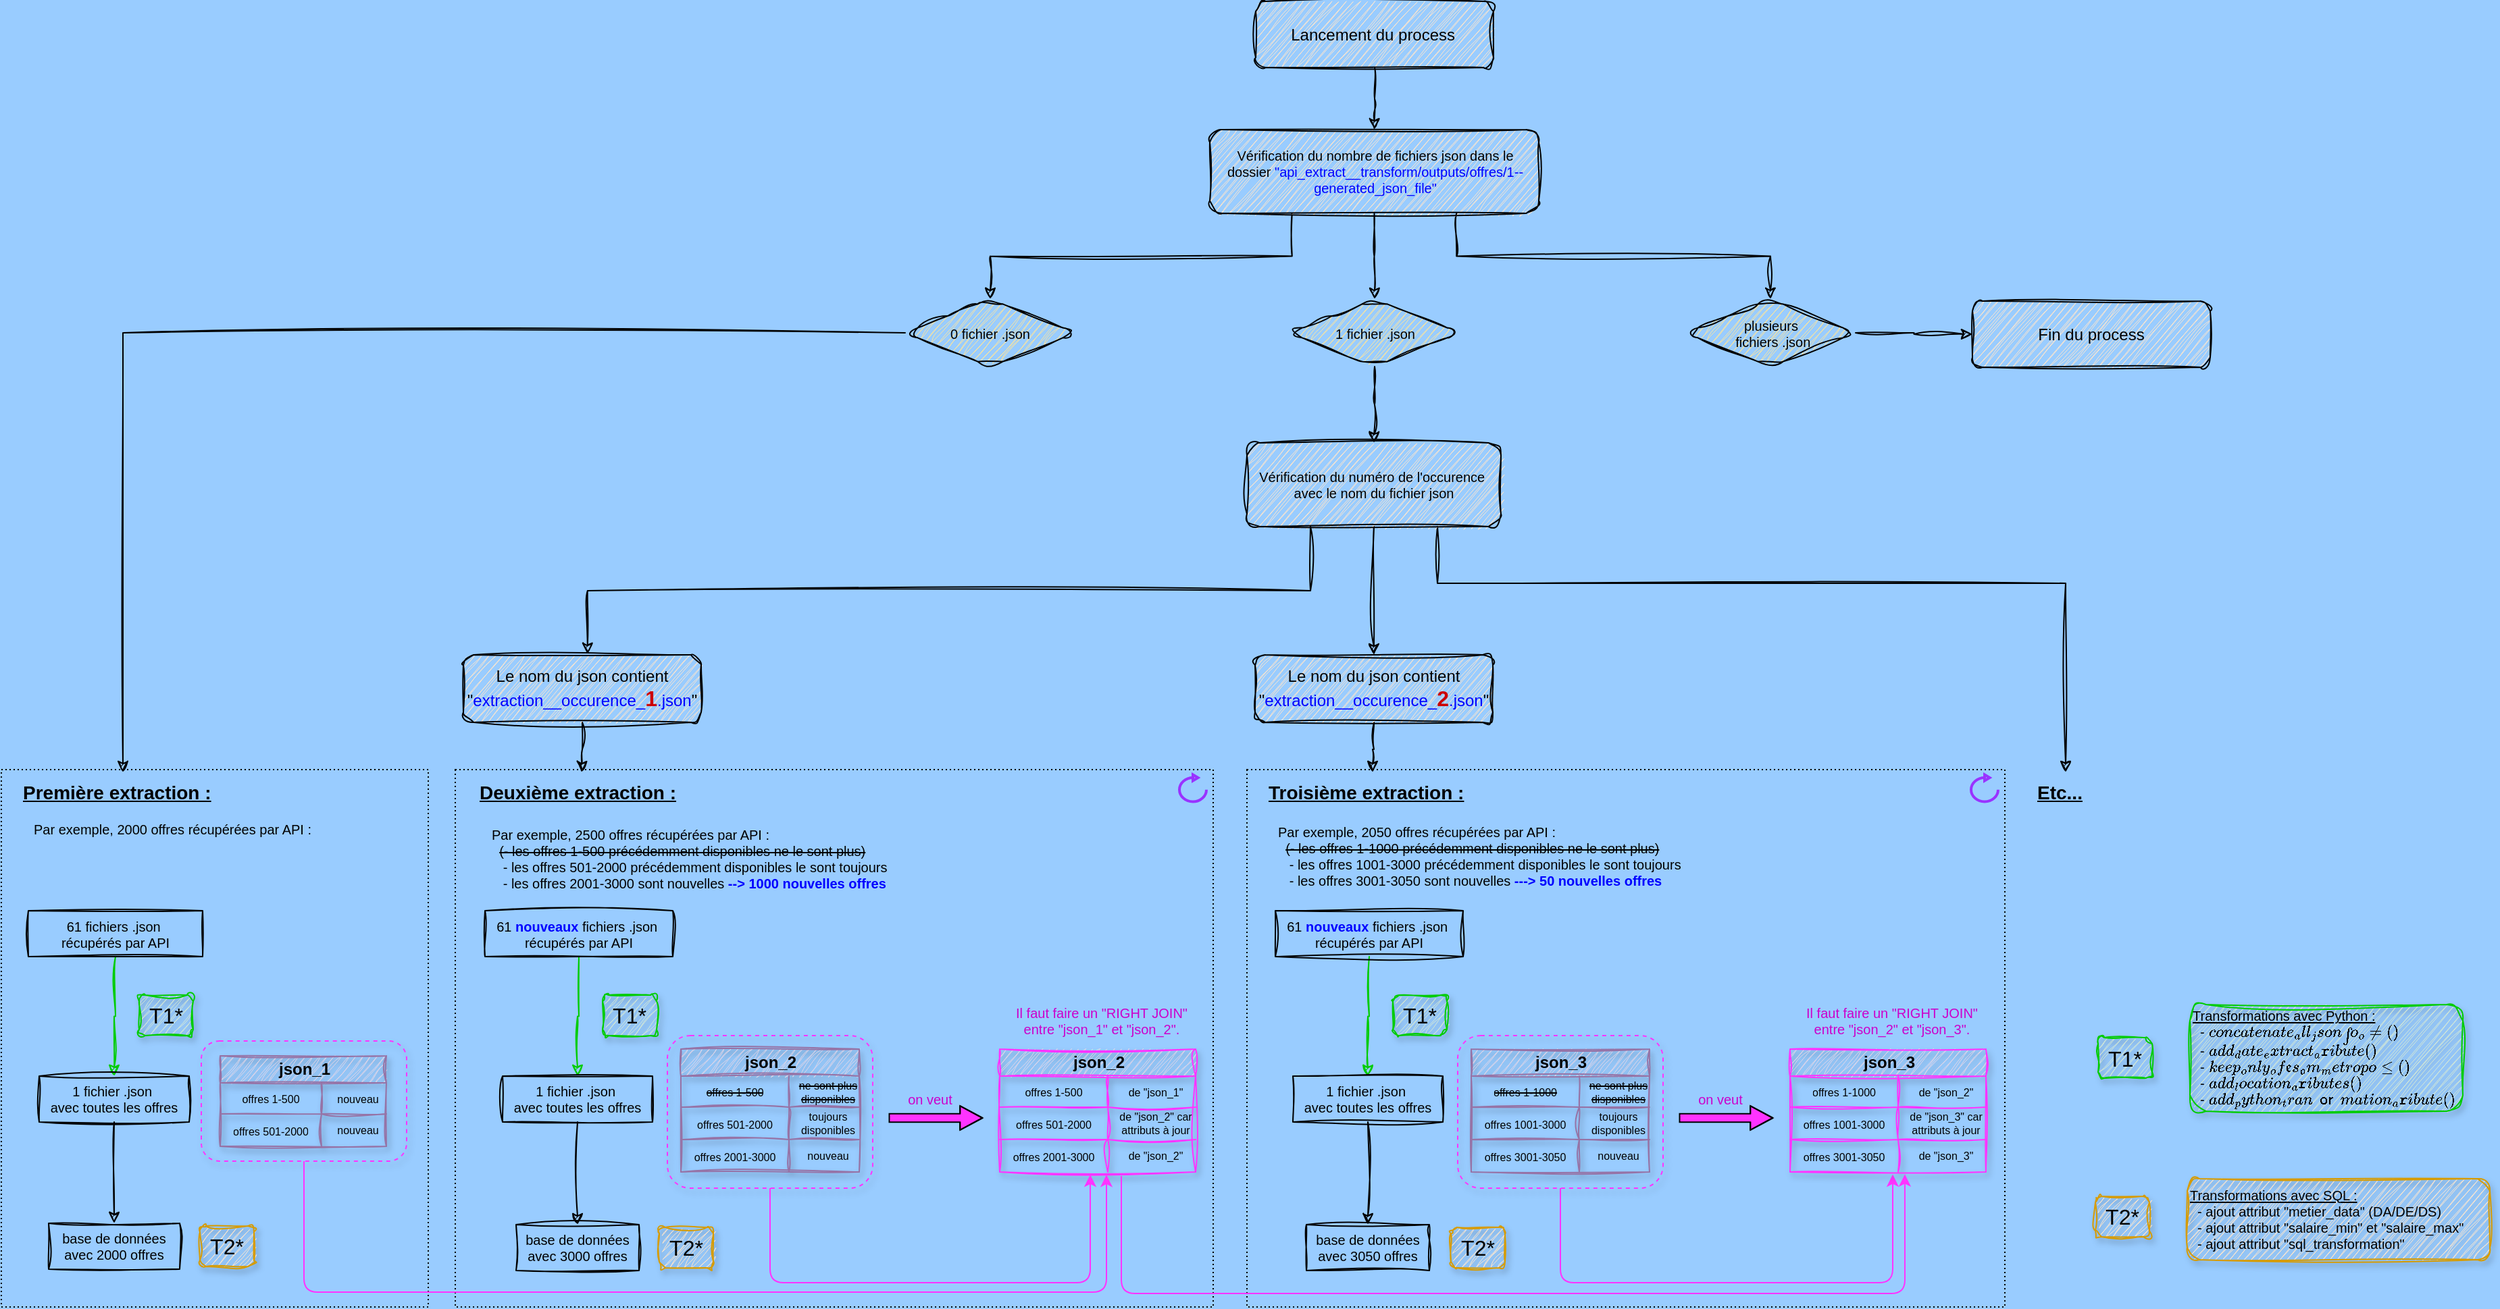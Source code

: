 <mxfile version="26.2.3">
  <diagram name="update-db" id="bgQNXmbIjB6IMPsISYZq">
    <mxGraphModel dx="6609" dy="1063" grid="0" gridSize="10" guides="1" tooltips="1" connect="1" arrows="1" fold="1" page="1" pageScale="1" pageWidth="4681" pageHeight="3300" background="#99CCFF" math="0" shadow="0">
      <root>
        <mxCell id="dW5WFOGfwR0lU1UXLjn_-0" />
        <mxCell id="dW5WFOGfwR0lU1UXLjn_-1" parent="dW5WFOGfwR0lU1UXLjn_-0" />
        <mxCell id="kLFAu0C1lm46THWvdxVZ-57" value="" style="rounded=0;whiteSpace=wrap;html=1;fillColor=none;shadow=0;fillStyle=zigzag-line;dashed=1;dashPattern=1 2;" parent="dW5WFOGfwR0lU1UXLjn_-1" vertex="1">
          <mxGeometry x="-3426" y="1331" width="561" height="398" as="geometry" />
        </mxCell>
        <mxCell id="kLFAu0C1lm46THWvdxVZ-56" value="" style="rounded=0;whiteSpace=wrap;html=1;fillColor=none;shadow=0;glass=0;dashed=1;dashPattern=1 2;" parent="dW5WFOGfwR0lU1UXLjn_-1" vertex="1">
          <mxGeometry x="-3762" y="1331" width="316" height="398" as="geometry" />
        </mxCell>
        <mxCell id="dW5WFOGfwR0lU1UXLjn_-63" value="" style="html=1;verticalLabelPosition=bottom;align=center;labelBackgroundColor=#ffffff;verticalAlign=top;strokeWidth=2;strokeColor=#9933FF;shadow=0;dashed=0;shape=mxgraph.ios7.icons.reload;fillColor=none;gradientColor=default;" parent="dW5WFOGfwR0lU1UXLjn_-1" vertex="1">
          <mxGeometry x="-2890" y="1334.75" width="20" height="20" as="geometry" />
        </mxCell>
        <mxCell id="dW5WFOGfwR0lU1UXLjn_-64" style="edgeStyle=orthogonalEdgeStyle;rounded=0;orthogonalLoop=1;jettySize=auto;html=1;entryX=0.5;entryY=0;entryDx=0;entryDy=0;sketch=1;curveFitting=1;jiggle=2;strokeColor=#00CC00;" parent="dW5WFOGfwR0lU1UXLjn_-1" source="dW5WFOGfwR0lU1UXLjn_-65" target="dW5WFOGfwR0lU1UXLjn_-67" edge="1">
          <mxGeometry relative="1" as="geometry" />
        </mxCell>
        <mxCell id="dW5WFOGfwR0lU1UXLjn_-65" value="61 fichiers .json&amp;nbsp;&lt;div&gt;récupérés par API&lt;/div&gt;" style="text;html=1;align=center;verticalAlign=middle;whiteSpace=wrap;rounded=0;fontSize=10;strokeColor=default;sketch=1;curveFitting=1;jiggle=2;" parent="dW5WFOGfwR0lU1UXLjn_-1" vertex="1">
          <mxGeometry x="-3742" y="1435.5" width="129" height="34" as="geometry" />
        </mxCell>
        <mxCell id="9G4bnOQ-HruWKw_7IolX-1" style="edgeStyle=orthogonalEdgeStyle;rounded=0;orthogonalLoop=1;jettySize=auto;html=1;entryX=0.5;entryY=0;entryDx=0;entryDy=0;sketch=1;curveFitting=1;jiggle=2;" parent="dW5WFOGfwR0lU1UXLjn_-1" source="dW5WFOGfwR0lU1UXLjn_-67" target="9G4bnOQ-HruWKw_7IolX-0" edge="1">
          <mxGeometry relative="1" as="geometry" />
        </mxCell>
        <mxCell id="dW5WFOGfwR0lU1UXLjn_-67" value="1 fichier .json&amp;nbsp;&lt;div&gt;avec toutes les offres&lt;/div&gt;" style="text;html=1;align=center;verticalAlign=middle;whiteSpace=wrap;rounded=0;fontSize=10;strokeColor=default;sketch=1;curveFitting=1;jiggle=2;" parent="dW5WFOGfwR0lU1UXLjn_-1" vertex="1">
          <mxGeometry x="-3734" y="1558" width="111" height="34" as="geometry" />
        </mxCell>
        <mxCell id="dW5WFOGfwR0lU1UXLjn_-68" value="T1*" style="text;html=1;align=center;verticalAlign=middle;whiteSpace=wrap;rounded=1;fontSize=16;fillColor=#d5e8d4;strokeColor=#00CC00;sketch=1;curveFitting=1;jiggle=2;shadow=1;" parent="dW5WFOGfwR0lU1UXLjn_-1" vertex="1">
          <mxGeometry x="-3660" y="1498" width="40" height="30" as="geometry" />
        </mxCell>
        <mxCell id="9G4bnOQ-HruWKw_7IolX-0" value="base de données&lt;div&gt;avec 2000 offres&lt;/div&gt;" style="text;html=1;align=center;verticalAlign=middle;whiteSpace=wrap;rounded=0;fontSize=10;strokeColor=default;sketch=1;curveFitting=1;jiggle=2;" parent="dW5WFOGfwR0lU1UXLjn_-1" vertex="1">
          <mxGeometry x="-3727" y="1667" width="97" height="34" as="geometry" />
        </mxCell>
        <mxCell id="kLFAu0C1lm46THWvdxVZ-3" value="&lt;u&gt;Transformations avec Python :&lt;/u&gt;&lt;div&gt;&lt;div&gt;&amp;nbsp; - `concatenate_all_json_into_one()`&lt;/div&gt;&lt;div&gt;&lt;span style=&quot;background-color: transparent; color: light-dark(rgb(0, 0, 0), rgb(255, 255, 255));&quot;&gt;&amp;nbsp; - `add_date_extract_attribute()`&lt;/span&gt;&lt;/div&gt;&lt;div&gt;&lt;span style=&quot;background-color: transparent; color: light-dark(rgb(0, 0, 0), rgb(255, 255, 255));&quot;&gt;&amp;nbsp; - `keep_only_offres_from_metropole()`&lt;/span&gt;&lt;/div&gt;&lt;div&gt;&lt;span style=&quot;background-color: transparent; color: light-dark(rgb(0, 0, 0), rgb(255, 255, 255));&quot;&gt;&amp;nbsp; - `add_location_attributes()`&lt;/span&gt;&lt;/div&gt;&lt;/div&gt;&lt;div&gt;&lt;span style=&quot;background-color: transparent; color: light-dark(rgb(0, 0, 0), rgb(255, 255, 255));&quot;&gt;&amp;nbsp; - `add_python_transformation_attribute()`&lt;/span&gt;&lt;/div&gt;" style="text;html=1;align=left;verticalAlign=middle;whiteSpace=wrap;rounded=1;fontSize=10;fillColor=#d5e8d4;strokeColor=#00CC00;sketch=1;curveFitting=1;jiggle=2;shadow=1;" parent="dW5WFOGfwR0lU1UXLjn_-1" vertex="1">
          <mxGeometry x="-2142" y="1505" width="202" height="79" as="geometry" />
        </mxCell>
        <mxCell id="kLFAu0C1lm46THWvdxVZ-4" value="T1*" style="text;html=1;align=center;verticalAlign=middle;whiteSpace=wrap;rounded=1;fontSize=16;fillColor=#d5e8d4;strokeColor=#00CC00;sketch=1;curveFitting=1;jiggle=2;shadow=1;" parent="dW5WFOGfwR0lU1UXLjn_-1" vertex="1">
          <mxGeometry x="-2210" y="1529.5" width="40" height="30" as="geometry" />
        </mxCell>
        <mxCell id="kLFAu0C1lm46THWvdxVZ-5" value="&lt;u&gt;Transformations avec SQL :&lt;/u&gt;&lt;div&gt;&lt;div&gt;&amp;nbsp; - ajout attribut &quot;metier_data&quot; (DA/DE/DS)&lt;/div&gt;&lt;/div&gt;&lt;div&gt;&amp;nbsp; - ajout attribut &quot;salaire_min&quot; et &quot;salaire_max&quot;&lt;/div&gt;&lt;div&gt;&amp;nbsp; - ajout attribut &quot;sql_transformation&quot;&lt;/div&gt;" style="text;html=1;align=left;verticalAlign=middle;whiteSpace=wrap;rounded=1;fontSize=10;fillColor=#ffe6cc;strokeColor=#d79b00;glass=0;sketch=1;curveFitting=1;jiggle=2;shadow=1;" parent="dW5WFOGfwR0lU1UXLjn_-1" vertex="1">
          <mxGeometry x="-2144" y="1634" width="224" height="60" as="geometry" />
        </mxCell>
        <mxCell id="kLFAu0C1lm46THWvdxVZ-7" value="T2*" style="text;html=1;align=center;verticalAlign=middle;whiteSpace=wrap;rounded=1;fontSize=16;fillColor=#ffe6cc;strokeColor=#d79b00;glass=0;sketch=1;curveFitting=1;jiggle=2;shadow=1;" parent="dW5WFOGfwR0lU1UXLjn_-1" vertex="1">
          <mxGeometry x="-3615" y="1669" width="40" height="30" as="geometry" />
        </mxCell>
        <mxCell id="kLFAu0C1lm46THWvdxVZ-8" value="T2*" style="text;html=1;align=center;verticalAlign=middle;whiteSpace=wrap;rounded=1;fontSize=16;fillColor=#ffe6cc;strokeColor=#d79b00;glass=0;sketch=1;curveFitting=1;jiggle=2;shadow=1;" parent="dW5WFOGfwR0lU1UXLjn_-1" vertex="1">
          <mxGeometry x="-2212" y="1647" width="40" height="30" as="geometry" />
        </mxCell>
        <mxCell id="kLFAu0C1lm46THWvdxVZ-9" style="edgeStyle=orthogonalEdgeStyle;rounded=0;orthogonalLoop=1;jettySize=auto;html=1;entryX=0.5;entryY=0;entryDx=0;entryDy=0;sketch=1;curveFitting=1;jiggle=2;strokeColor=#00CC00;" parent="dW5WFOGfwR0lU1UXLjn_-1" source="kLFAu0C1lm46THWvdxVZ-10" target="kLFAu0C1lm46THWvdxVZ-13" edge="1">
          <mxGeometry relative="1" as="geometry" />
        </mxCell>
        <mxCell id="kLFAu0C1lm46THWvdxVZ-10" value="61 &lt;font style=&quot;color: rgb(0, 0, 255);&quot;&gt;&lt;b&gt;nouveaux&lt;/b&gt;&lt;/font&gt; fichiers .json&amp;nbsp;&lt;div&gt;récupérés par API&lt;/div&gt;" style="text;html=1;align=center;verticalAlign=middle;whiteSpace=wrap;rounded=0;fontSize=10;strokeColor=default;sketch=1;curveFitting=1;jiggle=2;" parent="dW5WFOGfwR0lU1UXLjn_-1" vertex="1">
          <mxGeometry x="-3404" y="1435.5" width="139" height="34" as="geometry" />
        </mxCell>
        <mxCell id="kLFAu0C1lm46THWvdxVZ-12" style="edgeStyle=orthogonalEdgeStyle;rounded=0;orthogonalLoop=1;jettySize=auto;html=1;entryX=0.5;entryY=0;entryDx=0;entryDy=0;curved=0;sketch=1;curveFitting=1;jiggle=2;" parent="dW5WFOGfwR0lU1UXLjn_-1" source="kLFAu0C1lm46THWvdxVZ-13" target="kLFAu0C1lm46THWvdxVZ-15" edge="1">
          <mxGeometry relative="1" as="geometry" />
        </mxCell>
        <mxCell id="kLFAu0C1lm46THWvdxVZ-13" value="1 fichier .json&amp;nbsp;&lt;div&gt;avec toutes les offres&lt;/div&gt;" style="text;html=1;align=center;verticalAlign=middle;whiteSpace=wrap;rounded=0;fontSize=10;strokeColor=default;sketch=1;curveFitting=1;jiggle=2;" parent="dW5WFOGfwR0lU1UXLjn_-1" vertex="1">
          <mxGeometry x="-3391" y="1558" width="111" height="34" as="geometry" />
        </mxCell>
        <mxCell id="kLFAu0C1lm46THWvdxVZ-14" value="T1*" style="text;html=1;align=center;verticalAlign=middle;whiteSpace=wrap;rounded=1;fontSize=16;fillColor=#d5e8d4;strokeColor=#00CC00;sketch=1;curveFitting=1;jiggle=2;shadow=1;" parent="dW5WFOGfwR0lU1UXLjn_-1" vertex="1">
          <mxGeometry x="-3317" y="1498" width="40" height="30" as="geometry" />
        </mxCell>
        <mxCell id="kLFAu0C1lm46THWvdxVZ-15" value="base de données avec 3000 offres" style="text;html=1;align=center;verticalAlign=middle;whiteSpace=wrap;rounded=0;fontSize=10;strokeColor=default;sketch=1;curveFitting=1;jiggle=2;" parent="dW5WFOGfwR0lU1UXLjn_-1" vertex="1">
          <mxGeometry x="-3381" y="1668" width="91" height="34" as="geometry" />
        </mxCell>
        <mxCell id="kLFAu0C1lm46THWvdxVZ-16" value="T2*" style="text;html=1;align=center;verticalAlign=middle;whiteSpace=wrap;rounded=1;fontSize=16;fillColor=#ffe6cc;strokeColor=#d79b00;glass=0;sketch=1;curveFitting=1;jiggle=2;shadow=1;" parent="dW5WFOGfwR0lU1UXLjn_-1" vertex="1">
          <mxGeometry x="-3275" y="1670" width="40" height="30" as="geometry" />
        </mxCell>
        <mxCell id="kLFAu0C1lm46THWvdxVZ-17" value="json_1" style="shape=table;startSize=20;container=0;collapsible=0;childLayout=tableLayout;fixedRows=0;rowLines=1;fontStyle=1;align=center;resizeLast=0;html=1;sketch=1;curveFitting=1;jiggle=2;rounded=0;shadow=1;columnLines=1;swimlaneHead=1;swimlaneBody=1;horizontal=1;top=0;bottom=0;left=0;right=0;connectable=1;allowArrows=0;dropTarget=0;expand=0;editable=1;movable=1;resizable=1;rotatable=1;deletable=1;locked=0;fillColor=#e1d5e7;strokeColor=#9673a6;fontSize=12;" parent="dW5WFOGfwR0lU1UXLjn_-1" vertex="1">
          <mxGeometry x="-3600" y="1543" width="123" height="67.04" as="geometry" />
        </mxCell>
        <mxCell id="kLFAu0C1lm46THWvdxVZ-21" value="" style="shape=tableRow;horizontal=0;startSize=0;swimlaneHead=0;swimlaneBody=0;fillColor=none;collapsible=0;dropTarget=0;points=[[0,0.5],[1,0.5]];portConstraint=eastwest;top=0;left=0;right=0;bottom=0;" parent="kLFAu0C1lm46THWvdxVZ-17" vertex="1">
          <mxGeometry y="20" width="123" height="23" as="geometry" />
        </mxCell>
        <mxCell id="kLFAu0C1lm46THWvdxVZ-22" value="offres 1-500" style="shape=partialRectangle;connectable=0;fillColor=none;top=0;left=0;bottom=0;right=0;editable=1;overflow=hidden;whiteSpace=wrap;html=1;recursiveResize=1;expand=1;part=0;fixedWidth=0;comic=0;fontSize=8;" parent="kLFAu0C1lm46THWvdxVZ-21" vertex="1">
          <mxGeometry width="75" height="23" as="geometry">
            <mxRectangle width="75" height="23" as="alternateBounds" />
          </mxGeometry>
        </mxCell>
        <mxCell id="kLFAu0C1lm46THWvdxVZ-23" value="nouveau" style="shape=partialRectangle;connectable=0;fillColor=none;top=0;left=0;bottom=0;right=0;align=center;spacingLeft=6;overflow=hidden;whiteSpace=wrap;html=1;fontSize=8;" parent="kLFAu0C1lm46THWvdxVZ-21" vertex="1">
          <mxGeometry x="75" width="48" height="23" as="geometry">
            <mxRectangle width="48" height="23" as="alternateBounds" />
          </mxGeometry>
        </mxCell>
        <mxCell id="kLFAu0C1lm46THWvdxVZ-24" value="" style="shape=tableRow;horizontal=0;startSize=0;swimlaneHead=0;swimlaneBody=0;fillColor=none;collapsible=0;dropTarget=0;points=[[0,0.5],[1,0.5]];portConstraint=eastwest;top=0;left=0;right=0;bottom=0;" parent="kLFAu0C1lm46THWvdxVZ-17" vertex="1">
          <mxGeometry y="43" width="123" height="24" as="geometry" />
        </mxCell>
        <mxCell id="kLFAu0C1lm46THWvdxVZ-25" value="&lt;span style=&quot;font-size: 8px;&quot;&gt;offres 501-2000&lt;/span&gt;" style="shape=partialRectangle;connectable=0;fillColor=none;top=0;left=0;bottom=0;right=0;editable=1;overflow=hidden;whiteSpace=wrap;html=1;" parent="kLFAu0C1lm46THWvdxVZ-24" vertex="1">
          <mxGeometry width="75" height="24" as="geometry">
            <mxRectangle width="75" height="24" as="alternateBounds" />
          </mxGeometry>
        </mxCell>
        <mxCell id="kLFAu0C1lm46THWvdxVZ-26" value="nouveau" style="shape=partialRectangle;connectable=0;fillColor=none;top=0;left=0;bottom=0;right=0;align=center;spacingLeft=6;overflow=hidden;whiteSpace=wrap;html=1;fontSize=8;" parent="kLFAu0C1lm46THWvdxVZ-24" vertex="1">
          <mxGeometry x="75" width="48" height="24" as="geometry">
            <mxRectangle width="48" height="24" as="alternateBounds" />
          </mxGeometry>
        </mxCell>
        <mxCell id="kLFAu0C1lm46THWvdxVZ-41" value="&lt;font style=&quot;font-size: 14px;&quot;&gt;&lt;b&gt;&lt;u&gt;Deuxième extraction :&lt;br&gt;&lt;/u&gt;&lt;/b&gt;&lt;/font&gt;" style="text;html=1;align=left;verticalAlign=top;whiteSpace=wrap;rounded=0;fontSize=10;" parent="dW5WFOGfwR0lU1UXLjn_-1" vertex="1">
          <mxGeometry x="-3410" y="1333" width="155" height="39" as="geometry" />
        </mxCell>
        <mxCell id="kLFAu0C1lm46THWvdxVZ-42" value="&lt;div&gt;&lt;font style=&quot;font-size: 14px;&quot;&gt;&lt;b&gt;&lt;u&gt;Première extraction :&lt;/u&gt;&lt;/b&gt;&lt;/font&gt;&lt;/div&gt;" style="text;html=1;align=left;verticalAlign=top;whiteSpace=wrap;rounded=0;fontSize=10;" parent="dW5WFOGfwR0lU1UXLjn_-1" vertex="1">
          <mxGeometry x="-3748" y="1333" width="152" height="32" as="geometry" />
        </mxCell>
        <mxCell id="kLFAu0C1lm46THWvdxVZ-43" value="json_2" style="shape=table;startSize=20;container=0;collapsible=0;childLayout=tableLayout;fixedRows=0;rowLines=1;fontStyle=1;align=center;resizeLast=0;html=1;sketch=1;curveFitting=1;jiggle=2;rounded=0;shadow=1;columnLines=1;swimlaneHead=1;swimlaneBody=1;horizontal=1;top=0;bottom=0;left=0;right=0;connectable=1;allowArrows=0;dropTarget=0;expand=0;editable=1;movable=1;resizable=1;rotatable=1;deletable=1;locked=0;fillColor=#e1d5e7;strokeColor=#9673a6;fontSize=12;" parent="dW5WFOGfwR0lU1UXLjn_-1" vertex="1">
          <mxGeometry x="-3259" y="1538" width="132" height="91.04" as="geometry" />
        </mxCell>
        <mxCell id="kLFAu0C1lm46THWvdxVZ-44" value="" style="shape=tableRow;horizontal=0;startSize=0;swimlaneHead=0;swimlaneBody=0;fillColor=none;collapsible=0;dropTarget=0;points=[[0,0.5],[1,0.5]];portConstraint=eastwest;top=0;left=0;right=0;bottom=0;labelBackgroundColor=none;labelBorderColor=none;" parent="kLFAu0C1lm46THWvdxVZ-43" vertex="1">
          <mxGeometry y="20" width="132" height="23" as="geometry" />
        </mxCell>
        <mxCell id="kLFAu0C1lm46THWvdxVZ-45" value="&lt;strike&gt;offres 1-500&lt;/strike&gt;" style="shape=partialRectangle;connectable=0;fillColor=none;top=0;left=0;bottom=0;right=0;editable=1;overflow=hidden;whiteSpace=wrap;html=1;recursiveResize=1;expand=1;part=0;fixedWidth=0;comic=0;fontSize=8;textShadow=0;labelBackgroundColor=none;" parent="kLFAu0C1lm46THWvdxVZ-44" vertex="1">
          <mxGeometry width="80" height="23" as="geometry">
            <mxRectangle width="80" height="23" as="alternateBounds" />
          </mxGeometry>
        </mxCell>
        <mxCell id="kLFAu0C1lm46THWvdxVZ-46" value="&lt;strike&gt;ne sont plus disponibles&lt;/strike&gt;" style="shape=partialRectangle;connectable=0;fillColor=none;top=0;left=0;bottom=0;right=0;align=center;spacingLeft=6;overflow=hidden;whiteSpace=wrap;html=1;fontSize=8;" parent="kLFAu0C1lm46THWvdxVZ-44" vertex="1">
          <mxGeometry x="80" width="52" height="23" as="geometry">
            <mxRectangle width="52" height="23" as="alternateBounds" />
          </mxGeometry>
        </mxCell>
        <mxCell id="kLFAu0C1lm46THWvdxVZ-47" value="" style="shape=tableRow;horizontal=0;startSize=0;swimlaneHead=0;swimlaneBody=0;fillColor=none;collapsible=0;dropTarget=0;points=[[0,0.5],[1,0.5]];portConstraint=eastwest;top=0;left=0;right=0;bottom=0;" parent="kLFAu0C1lm46THWvdxVZ-43" vertex="1">
          <mxGeometry y="43" width="132" height="24" as="geometry" />
        </mxCell>
        <mxCell id="kLFAu0C1lm46THWvdxVZ-48" value="&lt;span style=&quot;font-size: 8px;&quot;&gt;offres 501-2000&lt;/span&gt;" style="shape=partialRectangle;connectable=0;fillColor=none;top=0;left=0;bottom=0;right=0;editable=1;overflow=hidden;whiteSpace=wrap;html=1;" parent="kLFAu0C1lm46THWvdxVZ-47" vertex="1">
          <mxGeometry width="80" height="24" as="geometry">
            <mxRectangle width="80" height="24" as="alternateBounds" />
          </mxGeometry>
        </mxCell>
        <mxCell id="kLFAu0C1lm46THWvdxVZ-49" value="toujours disponibles" style="shape=partialRectangle;connectable=0;fillColor=none;top=0;left=0;bottom=0;right=0;align=center;spacingLeft=6;overflow=hidden;whiteSpace=wrap;html=1;fontSize=8;" parent="kLFAu0C1lm46THWvdxVZ-47" vertex="1">
          <mxGeometry x="80" width="52" height="24" as="geometry">
            <mxRectangle width="52" height="24" as="alternateBounds" />
          </mxGeometry>
        </mxCell>
        <mxCell id="kLFAu0C1lm46THWvdxVZ-53" value="" style="shape=tableRow;horizontal=0;startSize=0;swimlaneHead=0;swimlaneBody=0;fillColor=none;collapsible=0;dropTarget=0;points=[[0,0.5],[1,0.5]];portConstraint=eastwest;top=0;left=0;right=0;bottom=0;" parent="kLFAu0C1lm46THWvdxVZ-43" vertex="1">
          <mxGeometry y="67" width="132" height="24" as="geometry" />
        </mxCell>
        <mxCell id="kLFAu0C1lm46THWvdxVZ-54" value="&lt;span style=&quot;font-size: 8px;&quot;&gt;offres 2001-3000&lt;/span&gt;" style="shape=partialRectangle;connectable=0;fillColor=none;top=0;left=0;bottom=0;right=0;editable=1;overflow=hidden;whiteSpace=wrap;html=1;" parent="kLFAu0C1lm46THWvdxVZ-53" vertex="1">
          <mxGeometry width="80" height="24" as="geometry">
            <mxRectangle width="80" height="24" as="alternateBounds" />
          </mxGeometry>
        </mxCell>
        <mxCell id="kLFAu0C1lm46THWvdxVZ-55" value="nouveau" style="shape=partialRectangle;connectable=0;fillColor=none;top=0;left=0;bottom=0;right=0;align=center;spacingLeft=6;overflow=hidden;whiteSpace=wrap;html=1;fontSize=8;" parent="kLFAu0C1lm46THWvdxVZ-53" vertex="1">
          <mxGeometry x="80" width="52" height="24" as="geometry">
            <mxRectangle width="52" height="24" as="alternateBounds" />
          </mxGeometry>
        </mxCell>
        <mxCell id="kLFAu0C1lm46THWvdxVZ-58" value="json_2" style="shape=table;startSize=20;container=0;collapsible=0;childLayout=tableLayout;fixedRows=0;rowLines=1;fontStyle=1;align=center;resizeLast=0;html=1;sketch=1;curveFitting=1;jiggle=2;rounded=0;shadow=1;columnLines=1;swimlaneHead=1;swimlaneBody=1;horizontal=1;top=0;bottom=0;left=0;right=0;connectable=1;allowArrows=0;dropTarget=0;expand=0;editable=1;movable=1;resizable=1;rotatable=1;deletable=1;locked=0;fillColor=#e1d5e7;strokeColor=#FF33FF;fontSize=12;" parent="dW5WFOGfwR0lU1UXLjn_-1" vertex="1">
          <mxGeometry x="-3023" y="1538" width="145" height="91.04" as="geometry" />
        </mxCell>
        <mxCell id="kLFAu0C1lm46THWvdxVZ-59" value="" style="shape=tableRow;horizontal=0;startSize=0;swimlaneHead=0;swimlaneBody=0;fillColor=none;collapsible=0;dropTarget=0;points=[[0,0.5],[1,0.5]];portConstraint=eastwest;top=0;left=0;right=0;bottom=0;labelBackgroundColor=none;labelBorderColor=none;" parent="kLFAu0C1lm46THWvdxVZ-58" vertex="1">
          <mxGeometry y="20" width="145" height="23" as="geometry" />
        </mxCell>
        <mxCell id="kLFAu0C1lm46THWvdxVZ-60" value="offres 1-500" style="shape=partialRectangle;connectable=0;fillColor=none;top=0;left=0;bottom=0;right=0;editable=1;overflow=hidden;whiteSpace=wrap;html=1;recursiveResize=1;expand=1;part=0;fixedWidth=0;comic=0;fontSize=8;textShadow=0;labelBackgroundColor=none;" parent="kLFAu0C1lm46THWvdxVZ-59" vertex="1">
          <mxGeometry width="80" height="23" as="geometry">
            <mxRectangle width="80" height="23" as="alternateBounds" />
          </mxGeometry>
        </mxCell>
        <mxCell id="kLFAu0C1lm46THWvdxVZ-61" value="de &quot;json_1&quot;" style="shape=partialRectangle;connectable=0;fillColor=none;top=0;left=0;bottom=0;right=0;align=center;spacingLeft=6;overflow=hidden;whiteSpace=wrap;html=1;fontSize=8;" parent="kLFAu0C1lm46THWvdxVZ-59" vertex="1">
          <mxGeometry x="80" width="65" height="23" as="geometry">
            <mxRectangle width="65" height="23" as="alternateBounds" />
          </mxGeometry>
        </mxCell>
        <mxCell id="kLFAu0C1lm46THWvdxVZ-62" value="" style="shape=tableRow;horizontal=0;startSize=0;swimlaneHead=0;swimlaneBody=0;fillColor=none;collapsible=0;dropTarget=0;points=[[0,0.5],[1,0.5]];portConstraint=eastwest;top=0;left=0;right=0;bottom=0;" parent="kLFAu0C1lm46THWvdxVZ-58" vertex="1">
          <mxGeometry y="43" width="145" height="24" as="geometry" />
        </mxCell>
        <mxCell id="kLFAu0C1lm46THWvdxVZ-63" value="&lt;span style=&quot;font-size: 8px;&quot;&gt;offres 501-2000&lt;/span&gt;" style="shape=partialRectangle;connectable=0;fillColor=none;top=0;left=0;bottom=0;right=0;editable=1;overflow=hidden;whiteSpace=wrap;html=1;" parent="kLFAu0C1lm46THWvdxVZ-62" vertex="1">
          <mxGeometry width="80" height="24" as="geometry">
            <mxRectangle width="80" height="24" as="alternateBounds" />
          </mxGeometry>
        </mxCell>
        <mxCell id="kLFAu0C1lm46THWvdxVZ-64" value="de &quot;json_2&quot;&amp;nbsp;&lt;span style=&quot;background-color: transparent; color: light-dark(rgb(0, 0, 0), rgb(255, 255, 255));&quot;&gt;car attributs à jour&lt;/span&gt;" style="shape=partialRectangle;connectable=0;fillColor=none;top=0;left=0;bottom=0;right=0;align=center;spacingLeft=6;overflow=hidden;whiteSpace=wrap;html=1;fontSize=8;" parent="kLFAu0C1lm46THWvdxVZ-62" vertex="1">
          <mxGeometry x="80" width="65" height="24" as="geometry">
            <mxRectangle width="65" height="24" as="alternateBounds" />
          </mxGeometry>
        </mxCell>
        <mxCell id="kLFAu0C1lm46THWvdxVZ-65" value="" style="shape=tableRow;horizontal=0;startSize=0;swimlaneHead=0;swimlaneBody=0;fillColor=none;collapsible=0;dropTarget=0;points=[[0,0.5],[1,0.5]];portConstraint=eastwest;top=0;left=0;right=0;bottom=0;" parent="kLFAu0C1lm46THWvdxVZ-58" vertex="1">
          <mxGeometry y="67" width="145" height="24" as="geometry" />
        </mxCell>
        <mxCell id="kLFAu0C1lm46THWvdxVZ-66" value="&lt;span style=&quot;font-size: 8px;&quot;&gt;offres 2001-3000&lt;/span&gt;" style="shape=partialRectangle;connectable=0;fillColor=none;top=0;left=0;bottom=0;right=0;editable=1;overflow=hidden;whiteSpace=wrap;html=1;" parent="kLFAu0C1lm46THWvdxVZ-65" vertex="1">
          <mxGeometry width="80" height="24" as="geometry">
            <mxRectangle width="80" height="24" as="alternateBounds" />
          </mxGeometry>
        </mxCell>
        <mxCell id="kLFAu0C1lm46THWvdxVZ-67" value="de &quot;json_2&quot;" style="shape=partialRectangle;connectable=0;fillColor=none;top=0;left=0;bottom=0;right=0;align=center;spacingLeft=6;overflow=hidden;whiteSpace=wrap;html=1;fontSize=8;" parent="kLFAu0C1lm46THWvdxVZ-65" vertex="1">
          <mxGeometry x="80" width="65" height="24" as="geometry">
            <mxRectangle width="65" height="24" as="alternateBounds" />
          </mxGeometry>
        </mxCell>
        <mxCell id="kLFAu0C1lm46THWvdxVZ-75" value="" style="rounded=1;whiteSpace=wrap;html=1;fillColor=none;shadow=1;dashed=1;strokeColor=#FF33FF;strokeWidth=1;" parent="dW5WFOGfwR0lU1UXLjn_-1" vertex="1">
          <mxGeometry x="-3614" y="1532" width="152" height="89" as="geometry" />
        </mxCell>
        <mxCell id="kLFAu0C1lm46THWvdxVZ-76" value="" style="rounded=1;whiteSpace=wrap;html=1;fillColor=none;shadow=1;dashed=1;strokeColor=#FF33FF;strokeWidth=1;" parent="dW5WFOGfwR0lU1UXLjn_-1" vertex="1">
          <mxGeometry x="-3269" y="1528" width="152" height="113" as="geometry" />
        </mxCell>
        <mxCell id="kLFAu0C1lm46THWvdxVZ-81" style="edgeStyle=orthogonalEdgeStyle;rounded=1;orthogonalLoop=1;jettySize=auto;html=1;exitX=0.5;exitY=1;exitDx=0;exitDy=0;curved=0;strokeColor=#FF33FF;" parent="dW5WFOGfwR0lU1UXLjn_-1" source="kLFAu0C1lm46THWvdxVZ-76" edge="1">
          <mxGeometry relative="1" as="geometry">
            <mxPoint x="-2956" y="1631" as="targetPoint" />
            <Array as="points">
              <mxPoint x="-3193" y="1711" />
              <mxPoint x="-2956" y="1711" />
              <mxPoint x="-2956" y="1631" />
            </Array>
          </mxGeometry>
        </mxCell>
        <mxCell id="kLFAu0C1lm46THWvdxVZ-83" style="edgeStyle=orthogonalEdgeStyle;rounded=1;orthogonalLoop=1;jettySize=auto;html=1;entryX=0.859;entryY=0.754;entryDx=0;entryDy=0;entryPerimeter=0;curved=0;exitX=0.5;exitY=1;exitDx=0;exitDy=0;strokeColor=#FF33FF;" parent="dW5WFOGfwR0lU1UXLjn_-1" source="kLFAu0C1lm46THWvdxVZ-75" target="kLFAu0C1lm46THWvdxVZ-57" edge="1">
          <mxGeometry relative="1" as="geometry">
            <mxPoint x="-3580.98" y="1621.001" as="sourcePoint" />
            <mxPoint x="-2971.125" y="1632.306" as="targetPoint" />
            <Array as="points">
              <mxPoint x="-3538" y="1718" />
              <mxPoint x="-2944" y="1718" />
              <mxPoint x="-2944" y="1631" />
            </Array>
          </mxGeometry>
        </mxCell>
        <mxCell id="kLFAu0C1lm46THWvdxVZ-84" value="" style="shape=flexArrow;endArrow=classic;html=1;rounded=0;endWidth=10.465;endSize=5.212;width=6.296;fillColor=#FF33FF;" parent="dW5WFOGfwR0lU1UXLjn_-1" edge="1">
          <mxGeometry width="50" height="50" relative="1" as="geometry">
            <mxPoint x="-3105.25" y="1589" as="sourcePoint" />
            <mxPoint x="-3035.25" y="1589" as="targetPoint" />
            <Array as="points">
              <mxPoint x="-3094.25" y="1589" />
              <mxPoint x="-3073.25" y="1589" />
            </Array>
          </mxGeometry>
        </mxCell>
        <mxCell id="kLFAu0C1lm46THWvdxVZ-85" value="&lt;font style=&quot;color: rgb(204, 0, 204);&quot;&gt;Il faut faire un &quot;RIGHT JOIN&quot; entre &quot;json_1&quot; et &quot;json_2&quot;.&lt;/font&gt;" style="text;html=1;align=center;verticalAlign=middle;whiteSpace=wrap;rounded=0;fontSize=10;strokeColor=none;sketch=1;curveFitting=1;jiggle=2;fillColor=none;" parent="dW5WFOGfwR0lU1UXLjn_-1" vertex="1">
          <mxGeometry x="-3017" y="1500" width="139" height="34" as="geometry" />
        </mxCell>
        <mxCell id="kLFAu0C1lm46THWvdxVZ-88" value="&lt;font style=&quot;color: rgb(204, 0, 204);&quot;&gt;on veut&lt;/font&gt;" style="text;html=1;align=center;verticalAlign=middle;whiteSpace=wrap;rounded=0;fontSize=10;strokeColor=none;sketch=1;curveFitting=1;jiggle=2;fillColor=none;" parent="dW5WFOGfwR0lU1UXLjn_-1" vertex="1">
          <mxGeometry x="-3100" y="1558" width="51" height="34" as="geometry" />
        </mxCell>
        <mxCell id="kLFAu0C1lm46THWvdxVZ-89" style="edgeStyle=orthogonalEdgeStyle;rounded=0;orthogonalLoop=1;jettySize=auto;html=1;entryX=0.5;entryY=0;entryDx=0;entryDy=0;sketch=1;curveFitting=1;jiggle=2;strokeColor=#00CC00;" parent="dW5WFOGfwR0lU1UXLjn_-1" source="kLFAu0C1lm46THWvdxVZ-95" target="kLFAu0C1lm46THWvdxVZ-96" edge="1">
          <mxGeometry relative="1" as="geometry" />
        </mxCell>
        <mxCell id="kLFAu0C1lm46THWvdxVZ-93" value="" style="rounded=0;whiteSpace=wrap;html=1;fillColor=none;shadow=0;fillStyle=zigzag-line;dashed=1;dashPattern=1 2;" parent="dW5WFOGfwR0lU1UXLjn_-1" vertex="1">
          <mxGeometry x="-2840" y="1331" width="561" height="398" as="geometry" />
        </mxCell>
        <mxCell id="kLFAu0C1lm46THWvdxVZ-90" style="edgeStyle=orthogonalEdgeStyle;rounded=0;orthogonalLoop=1;jettySize=auto;html=1;entryX=0.5;entryY=0;entryDx=0;entryDy=0;sketch=1;curveFitting=1;jiggle=2;" parent="dW5WFOGfwR0lU1UXLjn_-1" source="kLFAu0C1lm46THWvdxVZ-96" target="kLFAu0C1lm46THWvdxVZ-98" edge="1">
          <mxGeometry relative="1" as="geometry" />
        </mxCell>
        <mxCell id="kLFAu0C1lm46THWvdxVZ-91" style="edgeStyle=orthogonalEdgeStyle;rounded=1;orthogonalLoop=1;jettySize=auto;html=1;exitX=0.5;exitY=1;exitDx=0;exitDy=0;curved=0;strokeColor=#FF33FF;entryX=0.521;entryY=1.08;entryDx=0;entryDy=0;entryPerimeter=0;" parent="dW5WFOGfwR0lU1UXLjn_-1" source="kLFAu0C1lm46THWvdxVZ-121" target="kLFAu0C1lm46THWvdxVZ-118" edge="1">
          <mxGeometry relative="1" as="geometry">
            <mxPoint x="-2382" y="1632" as="targetPoint" />
            <Array as="points">
              <mxPoint x="-2608" y="1711" />
              <mxPoint x="-2362" y="1711" />
              <mxPoint x="-2362" y="1631" />
            </Array>
          </mxGeometry>
        </mxCell>
        <mxCell id="kLFAu0C1lm46THWvdxVZ-92" value="" style="shape=flexArrow;endArrow=classic;html=1;rounded=0;endWidth=10.465;endSize=5.212;width=6.296;fillColor=#FF33FF;" parent="dW5WFOGfwR0lU1UXLjn_-1" edge="1">
          <mxGeometry width="50" height="50" relative="1" as="geometry">
            <mxPoint x="-2520.25" y="1589" as="sourcePoint" />
            <mxPoint x="-2450.25" y="1589" as="targetPoint" />
            <Array as="points">
              <mxPoint x="-2509.25" y="1589" />
              <mxPoint x="-2488.25" y="1589" />
            </Array>
          </mxGeometry>
        </mxCell>
        <mxCell id="kLFAu0C1lm46THWvdxVZ-94" value="" style="html=1;verticalLabelPosition=bottom;align=center;labelBackgroundColor=#ffffff;verticalAlign=top;strokeWidth=2;strokeColor=#9933FF;shadow=0;dashed=0;shape=mxgraph.ios7.icons.reload;fillColor=none;gradientColor=default;" parent="dW5WFOGfwR0lU1UXLjn_-1" vertex="1">
          <mxGeometry x="-2304" y="1334.75" width="20" height="20" as="geometry" />
        </mxCell>
        <mxCell id="kLFAu0C1lm46THWvdxVZ-95" value="61 &lt;font style=&quot;color: rgb(0, 0, 255);&quot;&gt;&lt;b&gt;nouveaux&lt;/b&gt;&lt;/font&gt; fichiers .json&amp;nbsp;&lt;div&gt;récupérés par API&lt;/div&gt;" style="text;html=1;align=center;verticalAlign=middle;whiteSpace=wrap;rounded=0;fontSize=10;strokeColor=default;sketch=1;curveFitting=1;jiggle=2;" parent="dW5WFOGfwR0lU1UXLjn_-1" vertex="1">
          <mxGeometry x="-2819" y="1435.5" width="139" height="34" as="geometry" />
        </mxCell>
        <mxCell id="kLFAu0C1lm46THWvdxVZ-96" value="1 fichier .json&amp;nbsp;&lt;div&gt;avec toutes les offres&lt;/div&gt;" style="text;html=1;align=center;verticalAlign=middle;whiteSpace=wrap;rounded=0;fontSize=10;strokeColor=default;sketch=1;curveFitting=1;jiggle=2;" parent="dW5WFOGfwR0lU1UXLjn_-1" vertex="1">
          <mxGeometry x="-2806" y="1558" width="111" height="34" as="geometry" />
        </mxCell>
        <mxCell id="kLFAu0C1lm46THWvdxVZ-97" value="T1*" style="text;html=1;align=center;verticalAlign=middle;whiteSpace=wrap;rounded=1;fontSize=16;fillColor=#d5e8d4;strokeColor=#00CC00;sketch=1;curveFitting=1;jiggle=2;shadow=1;" parent="dW5WFOGfwR0lU1UXLjn_-1" vertex="1">
          <mxGeometry x="-2732" y="1498" width="40" height="30" as="geometry" />
        </mxCell>
        <mxCell id="kLFAu0C1lm46THWvdxVZ-98" value="base de données avec 3050 offres" style="text;html=1;align=center;verticalAlign=middle;whiteSpace=wrap;rounded=0;fontSize=10;strokeColor=default;sketch=1;curveFitting=1;jiggle=2;" parent="dW5WFOGfwR0lU1UXLjn_-1" vertex="1">
          <mxGeometry x="-2796" y="1668" width="91" height="34" as="geometry" />
        </mxCell>
        <mxCell id="kLFAu0C1lm46THWvdxVZ-99" value="T2*" style="text;html=1;align=center;verticalAlign=middle;whiteSpace=wrap;rounded=1;fontSize=16;fillColor=#ffe6cc;strokeColor=#d79b00;glass=0;sketch=1;curveFitting=1;jiggle=2;shadow=1;" parent="dW5WFOGfwR0lU1UXLjn_-1" vertex="1">
          <mxGeometry x="-2689" y="1670" width="40" height="30" as="geometry" />
        </mxCell>
        <mxCell id="kLFAu0C1lm46THWvdxVZ-100" value="&lt;div&gt;&lt;font style=&quot;font-size: 14px;&quot;&gt;&lt;b&gt;&lt;u&gt;Troisième extraction :&lt;/u&gt;&lt;/b&gt;&lt;/font&gt;&lt;/div&gt;" style="text;html=1;align=left;verticalAlign=top;whiteSpace=wrap;rounded=0;fontSize=10;" parent="dW5WFOGfwR0lU1UXLjn_-1" vertex="1">
          <mxGeometry x="-2826" y="1333" width="158" height="27" as="geometry" />
        </mxCell>
        <mxCell id="kLFAu0C1lm46THWvdxVZ-121" value="" style="rounded=1;whiteSpace=wrap;html=1;fillColor=none;shadow=1;dashed=1;strokeColor=#FF33FF;strokeWidth=1;" parent="dW5WFOGfwR0lU1UXLjn_-1" vertex="1">
          <mxGeometry x="-2684" y="1528" width="152" height="113" as="geometry" />
        </mxCell>
        <mxCell id="kLFAu0C1lm46THWvdxVZ-101" value="json_3" style="shape=table;startSize=20;container=0;collapsible=0;childLayout=tableLayout;fixedRows=0;rowLines=1;fontStyle=1;align=center;resizeLast=0;html=1;sketch=1;curveFitting=1;jiggle=2;rounded=0;shadow=1;columnLines=1;swimlaneHead=1;swimlaneBody=1;horizontal=1;top=0;bottom=0;left=0;right=0;connectable=1;allowArrows=0;dropTarget=0;expand=0;editable=1;movable=1;resizable=1;rotatable=1;deletable=1;locked=0;fillColor=#e1d5e7;strokeColor=#9673a6;fontSize=12;" parent="dW5WFOGfwR0lU1UXLjn_-1" vertex="1">
          <mxGeometry x="-2674" y="1538" width="132" height="91.04" as="geometry" />
        </mxCell>
        <mxCell id="kLFAu0C1lm46THWvdxVZ-102" value="" style="shape=tableRow;horizontal=0;startSize=0;swimlaneHead=0;swimlaneBody=0;fillColor=none;collapsible=0;dropTarget=0;points=[[0,0.5],[1,0.5]];portConstraint=eastwest;top=0;left=0;right=0;bottom=0;labelBackgroundColor=none;labelBorderColor=none;" parent="kLFAu0C1lm46THWvdxVZ-101" vertex="1">
          <mxGeometry y="20" width="132" height="23" as="geometry" />
        </mxCell>
        <mxCell id="kLFAu0C1lm46THWvdxVZ-103" value="&lt;strike&gt;offres 1-1000&lt;/strike&gt;" style="shape=partialRectangle;connectable=0;fillColor=none;top=0;left=0;bottom=0;right=0;editable=1;overflow=hidden;whiteSpace=wrap;html=1;recursiveResize=1;expand=1;part=0;fixedWidth=0;comic=0;fontSize=8;textShadow=0;labelBackgroundColor=none;" parent="kLFAu0C1lm46THWvdxVZ-102" vertex="1">
          <mxGeometry width="80" height="23" as="geometry">
            <mxRectangle width="80" height="23" as="alternateBounds" />
          </mxGeometry>
        </mxCell>
        <mxCell id="kLFAu0C1lm46THWvdxVZ-104" value="&lt;strike&gt;ne sont plus disponibles&lt;/strike&gt;" style="shape=partialRectangle;connectable=0;fillColor=none;top=0;left=0;bottom=0;right=0;align=center;spacingLeft=6;overflow=hidden;whiteSpace=wrap;html=1;fontSize=8;" parent="kLFAu0C1lm46THWvdxVZ-102" vertex="1">
          <mxGeometry x="80" width="52" height="23" as="geometry">
            <mxRectangle width="52" height="23" as="alternateBounds" />
          </mxGeometry>
        </mxCell>
        <mxCell id="kLFAu0C1lm46THWvdxVZ-105" value="" style="shape=tableRow;horizontal=0;startSize=0;swimlaneHead=0;swimlaneBody=0;fillColor=none;collapsible=0;dropTarget=0;points=[[0,0.5],[1,0.5]];portConstraint=eastwest;top=0;left=0;right=0;bottom=0;" parent="kLFAu0C1lm46THWvdxVZ-101" vertex="1">
          <mxGeometry y="43" width="132" height="24" as="geometry" />
        </mxCell>
        <mxCell id="kLFAu0C1lm46THWvdxVZ-106" value="&lt;span style=&quot;font-size: 8px;&quot;&gt;offres 1001-3000&lt;/span&gt;" style="shape=partialRectangle;connectable=0;fillColor=none;top=0;left=0;bottom=0;right=0;editable=1;overflow=hidden;whiteSpace=wrap;html=1;" parent="kLFAu0C1lm46THWvdxVZ-105" vertex="1">
          <mxGeometry width="80" height="24" as="geometry">
            <mxRectangle width="80" height="24" as="alternateBounds" />
          </mxGeometry>
        </mxCell>
        <mxCell id="kLFAu0C1lm46THWvdxVZ-107" value="toujours disponibles" style="shape=partialRectangle;connectable=0;fillColor=none;top=0;left=0;bottom=0;right=0;align=center;spacingLeft=6;overflow=hidden;whiteSpace=wrap;html=1;fontSize=8;" parent="kLFAu0C1lm46THWvdxVZ-105" vertex="1">
          <mxGeometry x="80" width="52" height="24" as="geometry">
            <mxRectangle width="52" height="24" as="alternateBounds" />
          </mxGeometry>
        </mxCell>
        <mxCell id="kLFAu0C1lm46THWvdxVZ-108" value="" style="shape=tableRow;horizontal=0;startSize=0;swimlaneHead=0;swimlaneBody=0;fillColor=none;collapsible=0;dropTarget=0;points=[[0,0.5],[1,0.5]];portConstraint=eastwest;top=0;left=0;right=0;bottom=0;" parent="kLFAu0C1lm46THWvdxVZ-101" vertex="1">
          <mxGeometry y="67" width="132" height="24" as="geometry" />
        </mxCell>
        <mxCell id="kLFAu0C1lm46THWvdxVZ-109" value="&lt;span style=&quot;font-size: 8px;&quot;&gt;offres 3001-3050&lt;/span&gt;" style="shape=partialRectangle;connectable=0;fillColor=none;top=0;left=0;bottom=0;right=0;editable=1;overflow=hidden;whiteSpace=wrap;html=1;" parent="kLFAu0C1lm46THWvdxVZ-108" vertex="1">
          <mxGeometry width="80" height="24" as="geometry">
            <mxRectangle width="80" height="24" as="alternateBounds" />
          </mxGeometry>
        </mxCell>
        <mxCell id="kLFAu0C1lm46THWvdxVZ-110" value="nouveau" style="shape=partialRectangle;connectable=0;fillColor=none;top=0;left=0;bottom=0;right=0;align=center;spacingLeft=6;overflow=hidden;whiteSpace=wrap;html=1;fontSize=8;" parent="kLFAu0C1lm46THWvdxVZ-108" vertex="1">
          <mxGeometry x="80" width="52" height="24" as="geometry">
            <mxRectangle width="52" height="24" as="alternateBounds" />
          </mxGeometry>
        </mxCell>
        <mxCell id="kLFAu0C1lm46THWvdxVZ-111" value="json_3" style="shape=table;startSize=20;container=0;collapsible=0;childLayout=tableLayout;fixedRows=0;rowLines=1;fontStyle=1;align=center;resizeLast=0;html=1;sketch=1;curveFitting=1;jiggle=2;rounded=0;shadow=1;columnLines=1;swimlaneHead=1;swimlaneBody=1;horizontal=1;top=0;bottom=0;left=0;right=0;connectable=1;allowArrows=0;dropTarget=0;expand=0;editable=1;movable=1;resizable=1;rotatable=1;deletable=1;locked=0;fillColor=#e1d5e7;strokeColor=#FF33FF;fontSize=12;" parent="dW5WFOGfwR0lU1UXLjn_-1" vertex="1">
          <mxGeometry x="-2438" y="1538" width="145" height="91.04" as="geometry" />
        </mxCell>
        <mxCell id="kLFAu0C1lm46THWvdxVZ-112" value="" style="shape=tableRow;horizontal=0;startSize=0;swimlaneHead=0;swimlaneBody=0;fillColor=none;collapsible=0;dropTarget=0;points=[[0,0.5],[1,0.5]];portConstraint=eastwest;top=0;left=0;right=0;bottom=0;labelBackgroundColor=none;labelBorderColor=none;" parent="kLFAu0C1lm46THWvdxVZ-111" vertex="1">
          <mxGeometry y="20" width="145" height="23" as="geometry" />
        </mxCell>
        <mxCell id="kLFAu0C1lm46THWvdxVZ-113" value="offres 1-1000" style="shape=partialRectangle;connectable=0;fillColor=none;top=0;left=0;bottom=0;right=0;editable=1;overflow=hidden;whiteSpace=wrap;html=1;recursiveResize=1;expand=1;part=0;fixedWidth=0;comic=0;fontSize=8;textShadow=0;labelBackgroundColor=none;" parent="kLFAu0C1lm46THWvdxVZ-112" vertex="1">
          <mxGeometry width="80" height="23" as="geometry">
            <mxRectangle width="80" height="23" as="alternateBounds" />
          </mxGeometry>
        </mxCell>
        <mxCell id="kLFAu0C1lm46THWvdxVZ-114" value="de &quot;json_2&quot;" style="shape=partialRectangle;connectable=0;fillColor=none;top=0;left=0;bottom=0;right=0;align=center;spacingLeft=6;overflow=hidden;whiteSpace=wrap;html=1;fontSize=8;" parent="kLFAu0C1lm46THWvdxVZ-112" vertex="1">
          <mxGeometry x="80" width="65" height="23" as="geometry">
            <mxRectangle width="65" height="23" as="alternateBounds" />
          </mxGeometry>
        </mxCell>
        <mxCell id="kLFAu0C1lm46THWvdxVZ-115" value="" style="shape=tableRow;horizontal=0;startSize=0;swimlaneHead=0;swimlaneBody=0;fillColor=none;collapsible=0;dropTarget=0;points=[[0,0.5],[1,0.5]];portConstraint=eastwest;top=0;left=0;right=0;bottom=0;" parent="kLFAu0C1lm46THWvdxVZ-111" vertex="1">
          <mxGeometry y="43" width="145" height="24" as="geometry" />
        </mxCell>
        <mxCell id="kLFAu0C1lm46THWvdxVZ-116" value="&lt;span style=&quot;font-size: 8px;&quot;&gt;offres 1001-3000&lt;/span&gt;" style="shape=partialRectangle;connectable=0;fillColor=none;top=0;left=0;bottom=0;right=0;editable=1;overflow=hidden;whiteSpace=wrap;html=1;" parent="kLFAu0C1lm46THWvdxVZ-115" vertex="1">
          <mxGeometry width="80" height="24" as="geometry">
            <mxRectangle width="80" height="24" as="alternateBounds" />
          </mxGeometry>
        </mxCell>
        <mxCell id="kLFAu0C1lm46THWvdxVZ-117" value="de &quot;json_3&quot; car attributs à jour" style="shape=partialRectangle;connectable=0;fillColor=none;top=0;left=0;bottom=0;right=0;align=center;spacingLeft=6;overflow=hidden;whiteSpace=wrap;html=1;fontSize=8;" parent="kLFAu0C1lm46THWvdxVZ-115" vertex="1">
          <mxGeometry x="80" width="65" height="24" as="geometry">
            <mxRectangle width="65" height="24" as="alternateBounds" />
          </mxGeometry>
        </mxCell>
        <mxCell id="kLFAu0C1lm46THWvdxVZ-118" value="" style="shape=tableRow;horizontal=0;startSize=0;swimlaneHead=0;swimlaneBody=0;fillColor=none;collapsible=0;dropTarget=0;points=[[0,0.5],[1,0.5]];portConstraint=eastwest;top=0;left=0;right=0;bottom=0;" parent="kLFAu0C1lm46THWvdxVZ-111" vertex="1">
          <mxGeometry y="67" width="145" height="24" as="geometry" />
        </mxCell>
        <mxCell id="kLFAu0C1lm46THWvdxVZ-119" value="&lt;span style=&quot;font-size: 8px;&quot;&gt;offres 3001-3050&lt;/span&gt;" style="shape=partialRectangle;connectable=0;fillColor=none;top=0;left=0;bottom=0;right=0;editable=1;overflow=hidden;whiteSpace=wrap;html=1;" parent="kLFAu0C1lm46THWvdxVZ-118" vertex="1">
          <mxGeometry width="80" height="24" as="geometry">
            <mxRectangle width="80" height="24" as="alternateBounds" />
          </mxGeometry>
        </mxCell>
        <mxCell id="kLFAu0C1lm46THWvdxVZ-120" value="de &quot;json_3&quot;" style="shape=partialRectangle;connectable=0;fillColor=none;top=0;left=0;bottom=0;right=0;align=center;spacingLeft=6;overflow=hidden;whiteSpace=wrap;html=1;fontSize=8;" parent="kLFAu0C1lm46THWvdxVZ-118" vertex="1">
          <mxGeometry x="80" width="65" height="24" as="geometry">
            <mxRectangle width="65" height="24" as="alternateBounds" />
          </mxGeometry>
        </mxCell>
        <mxCell id="kLFAu0C1lm46THWvdxVZ-122" value="&lt;font style=&quot;color: rgb(204, 0, 204);&quot;&gt;Il faut faire un &quot;RIGHT JOIN&quot; entre &quot;json_2&quot; et &quot;json_3&quot;.&lt;/font&gt;" style="text;html=1;align=center;verticalAlign=middle;whiteSpace=wrap;rounded=0;fontSize=10;strokeColor=none;sketch=1;curveFitting=1;jiggle=2;fillColor=none;" parent="dW5WFOGfwR0lU1UXLjn_-1" vertex="1">
          <mxGeometry x="-2432" y="1500" width="139" height="34" as="geometry" />
        </mxCell>
        <mxCell id="kLFAu0C1lm46THWvdxVZ-123" value="&lt;font style=&quot;color: rgb(204, 0, 204);&quot;&gt;on veut&lt;/font&gt;" style="text;html=1;align=center;verticalAlign=middle;whiteSpace=wrap;rounded=0;fontSize=10;strokeColor=none;sketch=1;curveFitting=1;jiggle=2;fillColor=none;" parent="dW5WFOGfwR0lU1UXLjn_-1" vertex="1">
          <mxGeometry x="-2515" y="1558" width="51" height="34" as="geometry" />
        </mxCell>
        <mxCell id="kLFAu0C1lm46THWvdxVZ-125" value="&lt;div&gt;&lt;font style=&quot;font-size: 14px;&quot;&gt;&lt;b&gt;&lt;u&gt;Etc...&lt;/u&gt;&lt;/b&gt;&lt;/font&gt;&lt;/div&gt;" style="text;html=1;align=left;verticalAlign=top;whiteSpace=wrap;rounded=0;fontSize=10;" parent="dW5WFOGfwR0lU1UXLjn_-1" vertex="1">
          <mxGeometry x="-2257" y="1333" width="46" height="30" as="geometry" />
        </mxCell>
        <mxCell id="kLFAu0C1lm46THWvdxVZ-127" style="edgeStyle=orthogonalEdgeStyle;rounded=1;orthogonalLoop=1;jettySize=auto;html=1;entryX=0.586;entryY=1.074;entryDx=0;entryDy=0;entryPerimeter=0;curved=0;strokeColor=#FF33FF;" parent="dW5WFOGfwR0lU1UXLjn_-1" target="kLFAu0C1lm46THWvdxVZ-118" edge="1">
          <mxGeometry relative="1" as="geometry">
            <mxPoint x="-2933" y="1632" as="sourcePoint" />
            <mxPoint x="-2336" y="1642" as="targetPoint" />
            <Array as="points">
              <mxPoint x="-2933" y="1632" />
              <mxPoint x="-2933" y="1719" />
              <mxPoint x="-2353" y="1719" />
            </Array>
          </mxGeometry>
        </mxCell>
        <mxCell id="PpwRb3DP2myml8ZpC41S-6" value="&lt;div style=&quot;font-size: 10px;&quot;&gt;&lt;font style=&quot;color: rgb(0, 0, 0);&quot;&gt;1 fichier .json&lt;/font&gt;&lt;/div&gt;" style="rhombus;whiteSpace=wrap;html=1;fillColor=#FFE599;gradientColor=none;rounded=1;sketch=1;curveFitting=1;jiggle=2;" vertex="1" parent="dW5WFOGfwR0lU1UXLjn_-1">
          <mxGeometry x="-2808.5" y="982.5" width="126" height="50" as="geometry" />
        </mxCell>
        <mxCell id="PpwRb3DP2myml8ZpC41S-14" value="" style="edgeStyle=orthogonalEdgeStyle;rounded=0;orthogonalLoop=1;jettySize=auto;html=1;sketch=1;curveFitting=1;jiggle=2;entryX=0.5;entryY=0;entryDx=0;entryDy=0;" edge="1" parent="dW5WFOGfwR0lU1UXLjn_-1" source="PpwRb3DP2myml8ZpC41S-6" target="PpwRb3DP2myml8ZpC41S-44">
          <mxGeometry relative="1" as="geometry">
            <mxPoint x="-2969" y="1532" as="sourcePoint" />
            <mxPoint x="-2746" y="1084" as="targetPoint" />
          </mxGeometry>
        </mxCell>
        <mxCell id="PpwRb3DP2myml8ZpC41S-19" value="&lt;div&gt;&lt;span style=&quot;background-color: transparent; color: light-dark(rgb(0, 0, 0), rgb(255, 255, 255));&quot;&gt;Par exemple,&amp;nbsp;2000 offres récupérées par API :&lt;/span&gt;&lt;/div&gt;" style="text;html=1;align=left;verticalAlign=top;whiteSpace=wrap;rounded=0;fontSize=10;" vertex="1" parent="dW5WFOGfwR0lU1UXLjn_-1">
          <mxGeometry x="-3740" y="1363" width="249" height="48" as="geometry" />
        </mxCell>
        <mxCell id="PpwRb3DP2myml8ZpC41S-20" value="&lt;div&gt;&lt;span style=&quot;background-color: transparent; color: light-dark(rgb(0, 0, 0), rgb(255, 255, 255));&quot;&gt;Par exemple, 2500 offres récupérées par API :&lt;/span&gt;&lt;/div&gt;&lt;div&gt;&amp;nbsp; &lt;strike&gt;(- les offres 1-500 précédemment disponibles ne le sont plus)&lt;/strike&gt;&lt;/div&gt;&lt;div&gt;&amp;nbsp; &amp;nbsp;- les offres 501-2000 précédemment disponibles le sont toujours&lt;/div&gt;&lt;div&gt;&amp;nbsp; &amp;nbsp;- les offres 2001-3000 sont nouvelles &lt;font style=&quot;color: rgb(0, 0, 255);&quot;&gt;&lt;b&gt;--&amp;gt; 1000 nouvelles offres&lt;/b&gt;&lt;/font&gt;&lt;/div&gt;" style="text;html=1;align=left;verticalAlign=top;whiteSpace=wrap;rounded=0;fontSize=10;" vertex="1" parent="dW5WFOGfwR0lU1UXLjn_-1">
          <mxGeometry x="-3401" y="1367" width="327" height="88" as="geometry" />
        </mxCell>
        <mxCell id="PpwRb3DP2myml8ZpC41S-21" value="&lt;div&gt;&lt;span style=&quot;background-color: transparent; color: light-dark(rgb(0, 0, 0), rgb(255, 255, 255));&quot;&gt;Par exemple, 2050 offres récupérées par API :&lt;/span&gt;&lt;/div&gt;&lt;div&gt;&amp;nbsp; &lt;strike&gt;(- les offres 1-1000 précédemment disponibles ne le sont plus)&lt;/strike&gt;&lt;/div&gt;&lt;div&gt;&amp;nbsp; &amp;nbsp;- les offres 1001-3000 précédemment disponibles le sont toujours&lt;/div&gt;&lt;div&gt;&amp;nbsp; &amp;nbsp;- les offres 3001-3050 sont nouvelles &lt;b&gt;&lt;font style=&quot;color: rgb(0, 0, 255);&quot;&gt;---&amp;gt; 50 nouvelles offres&lt;/font&gt;&lt;/b&gt;&lt;/div&gt;" style="text;html=1;align=left;verticalAlign=top;whiteSpace=wrap;rounded=0;fontSize=10;" vertex="1" parent="dW5WFOGfwR0lU1UXLjn_-1">
          <mxGeometry x="-2819" y="1365" width="327" height="88" as="geometry" />
        </mxCell>
        <mxCell id="PpwRb3DP2myml8ZpC41S-32" style="edgeStyle=orthogonalEdgeStyle;rounded=0;orthogonalLoop=1;jettySize=auto;html=1;entryX=0.5;entryY=0;entryDx=0;entryDy=0;sketch=1;curveFitting=1;jiggle=2;" edge="1" parent="dW5WFOGfwR0lU1UXLjn_-1" source="PpwRb3DP2myml8ZpC41S-24" target="kLFAu0C1lm46THWvdxVZ-100">
          <mxGeometry relative="1" as="geometry" />
        </mxCell>
        <mxCell id="PpwRb3DP2myml8ZpC41S-24" value="Le nom du json contient &quot;&lt;font style=&quot;color: rgb(0, 0, 255);&quot;&gt;extraction__occurence_&lt;/font&gt;&lt;font style=&quot;color: rgb(204, 0, 0); font-size: 16px;&quot;&gt;&lt;b style=&quot;&quot;&gt;2&lt;/b&gt;&lt;/font&gt;&lt;font style=&quot;color: rgb(0, 0, 255);&quot;&gt;.json&lt;/font&gt;&quot;" style="rounded=1;whiteSpace=wrap;html=1;fillColor=#ffe6cc;strokeColor=#000000;sketch=1;curveFitting=1;jiggle=2;" vertex="1" parent="dW5WFOGfwR0lU1UXLjn_-1">
          <mxGeometry x="-2834" y="1246" width="176" height="50" as="geometry" />
        </mxCell>
        <mxCell id="PpwRb3DP2myml8ZpC41S-31" style="edgeStyle=orthogonalEdgeStyle;rounded=0;orthogonalLoop=1;jettySize=auto;html=1;sketch=1;curveFitting=1;jiggle=2;" edge="1" parent="dW5WFOGfwR0lU1UXLjn_-1" source="PpwRb3DP2myml8ZpC41S-25" target="kLFAu0C1lm46THWvdxVZ-41">
          <mxGeometry relative="1" as="geometry" />
        </mxCell>
        <mxCell id="PpwRb3DP2myml8ZpC41S-25" value="Le nom du json contient &quot;&lt;font style=&quot;color: rgb(0, 0, 255);&quot;&gt;extraction__occurence_&lt;/font&gt;&lt;font style=&quot;color: rgb(204, 0, 0); font-size: 16px;&quot;&gt;&lt;b style=&quot;&quot;&gt;1&lt;/b&gt;&lt;/font&gt;&lt;font style=&quot;color: rgb(0, 0, 255);&quot;&gt;.json&lt;/font&gt;&quot;" style="rounded=1;whiteSpace=wrap;html=1;fillColor=#ffe6cc;strokeColor=#000000;sketch=1;curveFitting=1;jiggle=2;" vertex="1" parent="dW5WFOGfwR0lU1UXLjn_-1">
          <mxGeometry x="-3420" y="1246" width="176" height="50" as="geometry" />
        </mxCell>
        <mxCell id="PpwRb3DP2myml8ZpC41S-35" style="edgeStyle=orthogonalEdgeStyle;rounded=0;orthogonalLoop=1;jettySize=auto;html=1;entryX=0.5;entryY=0;entryDx=0;entryDy=0;sketch=1;curveFitting=1;jiggle=2;" edge="1" parent="dW5WFOGfwR0lU1UXLjn_-1" source="PpwRb3DP2myml8ZpC41S-34" target="PpwRb3DP2myml8ZpC41S-36">
          <mxGeometry relative="1" as="geometry" />
        </mxCell>
        <mxCell id="PpwRb3DP2myml8ZpC41S-34" value="Lancement du process&amp;nbsp;" style="rounded=1;whiteSpace=wrap;html=1;fillColor=#ffe6cc;strokeColor=#000000;sketch=1;curveFitting=1;jiggle=2;" vertex="1" parent="dW5WFOGfwR0lU1UXLjn_-1">
          <mxGeometry x="-2833.5" y="762" width="176" height="49" as="geometry" />
        </mxCell>
        <mxCell id="PpwRb3DP2myml8ZpC41S-39" style="edgeStyle=orthogonalEdgeStyle;rounded=0;orthogonalLoop=1;jettySize=auto;html=1;entryX=0.5;entryY=0;entryDx=0;entryDy=0;sketch=1;curveFitting=1;jiggle=2;" edge="1" parent="dW5WFOGfwR0lU1UXLjn_-1" source="PpwRb3DP2myml8ZpC41S-36" target="PpwRb3DP2myml8ZpC41S-6">
          <mxGeometry relative="1" as="geometry" />
        </mxCell>
        <mxCell id="PpwRb3DP2myml8ZpC41S-40" style="edgeStyle=orthogonalEdgeStyle;rounded=0;orthogonalLoop=1;jettySize=auto;html=1;exitX=0.25;exitY=1;exitDx=0;exitDy=0;entryX=0.5;entryY=0;entryDx=0;entryDy=0;sketch=1;curveFitting=1;jiggle=2;" edge="1" parent="dW5WFOGfwR0lU1UXLjn_-1" source="PpwRb3DP2myml8ZpC41S-36" target="PpwRb3DP2myml8ZpC41S-37">
          <mxGeometry relative="1" as="geometry" />
        </mxCell>
        <mxCell id="PpwRb3DP2myml8ZpC41S-41" style="edgeStyle=orthogonalEdgeStyle;rounded=0;orthogonalLoop=1;jettySize=auto;html=1;exitX=0.75;exitY=1;exitDx=0;exitDy=0;entryX=0.5;entryY=0;entryDx=0;entryDy=0;sketch=1;curveFitting=1;jiggle=2;" edge="1" parent="dW5WFOGfwR0lU1UXLjn_-1" source="PpwRb3DP2myml8ZpC41S-36" target="PpwRb3DP2myml8ZpC41S-38">
          <mxGeometry relative="1" as="geometry" />
        </mxCell>
        <mxCell id="PpwRb3DP2myml8ZpC41S-36" value="&lt;div style=&quot;color: rgb(0, 0, 255); font-size: 10px;&quot;&gt;&lt;span style=&quot;background-color: transparent;&quot;&gt;&lt;font style=&quot;color: rgb(0, 0, 0);&quot;&gt;Vérification du nombre de fichiers json dans le dossier&lt;/font&gt;&amp;nbsp;&lt;/span&gt;&lt;span style=&quot;color: light-dark(rgb(0, 0, 255), rgb(205, 205, 255)); background-color: transparent;&quot;&gt;&quot;&lt;/span&gt;&lt;span style=&quot;color: light-dark(rgb(0, 0, 255), rgb(205, 205, 255)); background-color: transparent;&quot;&gt;api_extract__transform/outputs/offres/1--generated_json_file&lt;/span&gt;&lt;span style=&quot;color: light-dark(rgb(0, 0, 255), rgb(205, 205, 255)); background-color: transparent;&quot;&gt;&quot;&lt;/span&gt;&lt;/div&gt;" style="rounded=1;whiteSpace=wrap;html=1;fillColor=#ffe6cc;strokeColor=#000000;sketch=1;curveFitting=1;jiggle=2;" vertex="1" parent="dW5WFOGfwR0lU1UXLjn_-1">
          <mxGeometry x="-2867.5" y="857" width="243.5" height="62" as="geometry" />
        </mxCell>
        <mxCell id="PpwRb3DP2myml8ZpC41S-48" style="edgeStyle=orthogonalEdgeStyle;rounded=0;orthogonalLoop=1;jettySize=auto;html=1;exitX=0;exitY=0.5;exitDx=0;exitDy=0;sketch=1;curveFitting=1;jiggle=2;" edge="1" parent="dW5WFOGfwR0lU1UXLjn_-1" source="PpwRb3DP2myml8ZpC41S-37" target="kLFAu0C1lm46THWvdxVZ-42">
          <mxGeometry relative="1" as="geometry">
            <Array as="points">
              <mxPoint x="-3672" y="1008" />
            </Array>
          </mxGeometry>
        </mxCell>
        <mxCell id="PpwRb3DP2myml8ZpC41S-37" value="&lt;div style=&quot;font-size: 10px;&quot;&gt;&lt;font style=&quot;color: rgb(0, 0, 0);&quot;&gt;0 fichier .json&lt;/font&gt;&lt;/div&gt;" style="rhombus;whiteSpace=wrap;html=1;fillColor=#FFE599;gradientColor=none;rounded=1;sketch=1;curveFitting=1;jiggle=2;" vertex="1" parent="dW5WFOGfwR0lU1UXLjn_-1">
          <mxGeometry x="-3093" y="982.5" width="126" height="50" as="geometry" />
        </mxCell>
        <mxCell id="PpwRb3DP2myml8ZpC41S-43" style="edgeStyle=orthogonalEdgeStyle;rounded=0;orthogonalLoop=1;jettySize=auto;html=1;exitX=1;exitY=0.5;exitDx=0;exitDy=0;entryX=0;entryY=0.5;entryDx=0;entryDy=0;sketch=1;curveFitting=1;jiggle=2;" edge="1" parent="dW5WFOGfwR0lU1UXLjn_-1" source="PpwRb3DP2myml8ZpC41S-38" target="PpwRb3DP2myml8ZpC41S-42">
          <mxGeometry relative="1" as="geometry" />
        </mxCell>
        <mxCell id="PpwRb3DP2myml8ZpC41S-38" value="&lt;div style=&quot;font-size: 10px;&quot;&gt;&lt;font style=&quot;color: rgb(0, 0, 0);&quot;&gt;plusieurs&lt;/font&gt;&lt;/div&gt;&lt;div style=&quot;font-size: 10px;&quot;&gt;&lt;font style=&quot;color: rgb(0, 0, 0);&quot;&gt;&amp;nbsp;fichiers .json&lt;/font&gt;&lt;/div&gt;" style="rhombus;whiteSpace=wrap;html=1;fillColor=#FFE599;gradientColor=none;rounded=1;sketch=1;curveFitting=1;jiggle=2;" vertex="1" parent="dW5WFOGfwR0lU1UXLjn_-1">
          <mxGeometry x="-2515.5" y="982.5" width="126" height="50" as="geometry" />
        </mxCell>
        <mxCell id="PpwRb3DP2myml8ZpC41S-42" value="Fin du process" style="rounded=1;whiteSpace=wrap;html=1;fillColor=#ffe6cc;strokeColor=#000000;sketch=1;curveFitting=1;jiggle=2;" vertex="1" parent="dW5WFOGfwR0lU1UXLjn_-1">
          <mxGeometry x="-2303" y="984" width="176" height="49" as="geometry" />
        </mxCell>
        <mxCell id="PpwRb3DP2myml8ZpC41S-45" style="edgeStyle=orthogonalEdgeStyle;rounded=0;orthogonalLoop=1;jettySize=auto;html=1;exitX=0.25;exitY=1;exitDx=0;exitDy=0;entryX=0.522;entryY=-0.011;entryDx=0;entryDy=0;sketch=1;curveFitting=1;jiggle=2;entryPerimeter=0;" edge="1" parent="dW5WFOGfwR0lU1UXLjn_-1" source="PpwRb3DP2myml8ZpC41S-44" target="PpwRb3DP2myml8ZpC41S-25">
          <mxGeometry relative="1" as="geometry">
            <mxPoint x="-3330" y="1234" as="targetPoint" />
          </mxGeometry>
        </mxCell>
        <mxCell id="PpwRb3DP2myml8ZpC41S-46" style="edgeStyle=orthogonalEdgeStyle;rounded=0;orthogonalLoop=1;jettySize=auto;html=1;exitX=0.5;exitY=1;exitDx=0;exitDy=0;entryX=0.5;entryY=0;entryDx=0;entryDy=0;sketch=1;curveFitting=1;jiggle=2;" edge="1" parent="dW5WFOGfwR0lU1UXLjn_-1" source="PpwRb3DP2myml8ZpC41S-44" target="PpwRb3DP2myml8ZpC41S-24">
          <mxGeometry relative="1" as="geometry">
            <mxPoint x="-2744.0" y="1234" as="targetPoint" />
          </mxGeometry>
        </mxCell>
        <mxCell id="PpwRb3DP2myml8ZpC41S-47" style="edgeStyle=orthogonalEdgeStyle;rounded=0;orthogonalLoop=1;jettySize=auto;html=1;exitX=0.75;exitY=1;exitDx=0;exitDy=0;entryX=0.5;entryY=0;entryDx=0;entryDy=0;sketch=1;curveFitting=1;jiggle=2;" edge="1" parent="dW5WFOGfwR0lU1UXLjn_-1" source="PpwRb3DP2myml8ZpC41S-44" target="kLFAu0C1lm46THWvdxVZ-125">
          <mxGeometry relative="1" as="geometry">
            <Array as="points">
              <mxPoint x="-2699" y="1151" />
              <mxPoint x="-2699" y="1193" />
              <mxPoint x="-2234" y="1193" />
            </Array>
          </mxGeometry>
        </mxCell>
        <mxCell id="PpwRb3DP2myml8ZpC41S-44" value="&lt;div style=&quot;color: rgb(0, 0, 255); font-size: 10px;&quot;&gt;&lt;div style=&quot;color: rgb(0, 0, 0);&quot;&gt;&lt;font style=&quot;color: rgb(0, 0, 0);&quot;&gt;Vérification du numéro de&amp;nbsp;&lt;/font&gt;&lt;span style=&quot;color: light-dark(rgb(0, 0, 0), rgb(237, 237, 237)); background-color: transparent;&quot;&gt;l&#39;occurence&amp;nbsp;&lt;/span&gt;&lt;/div&gt;&lt;div style=&quot;color: rgb(0, 0, 0);&quot;&gt;&lt;span style=&quot;color: light-dark(rgb(0, 0, 0), rgb(237, 237, 237)); background-color: transparent;&quot;&gt;avec le&amp;nbsp;&lt;/span&gt;&lt;span style=&quot;color: light-dark(rgb(0, 0, 0), rgb(237, 237, 237)); background-color: transparent;&quot;&gt;nom du fichier json&lt;/span&gt;&lt;/div&gt;&lt;/div&gt;" style="rounded=1;whiteSpace=wrap;html=1;fillColor=#ffe6cc;strokeColor=#000000;sketch=1;curveFitting=1;jiggle=2;" vertex="1" parent="dW5WFOGfwR0lU1UXLjn_-1">
          <mxGeometry x="-2840" y="1089" width="188" height="62" as="geometry" />
        </mxCell>
      </root>
    </mxGraphModel>
  </diagram>
</mxfile>
